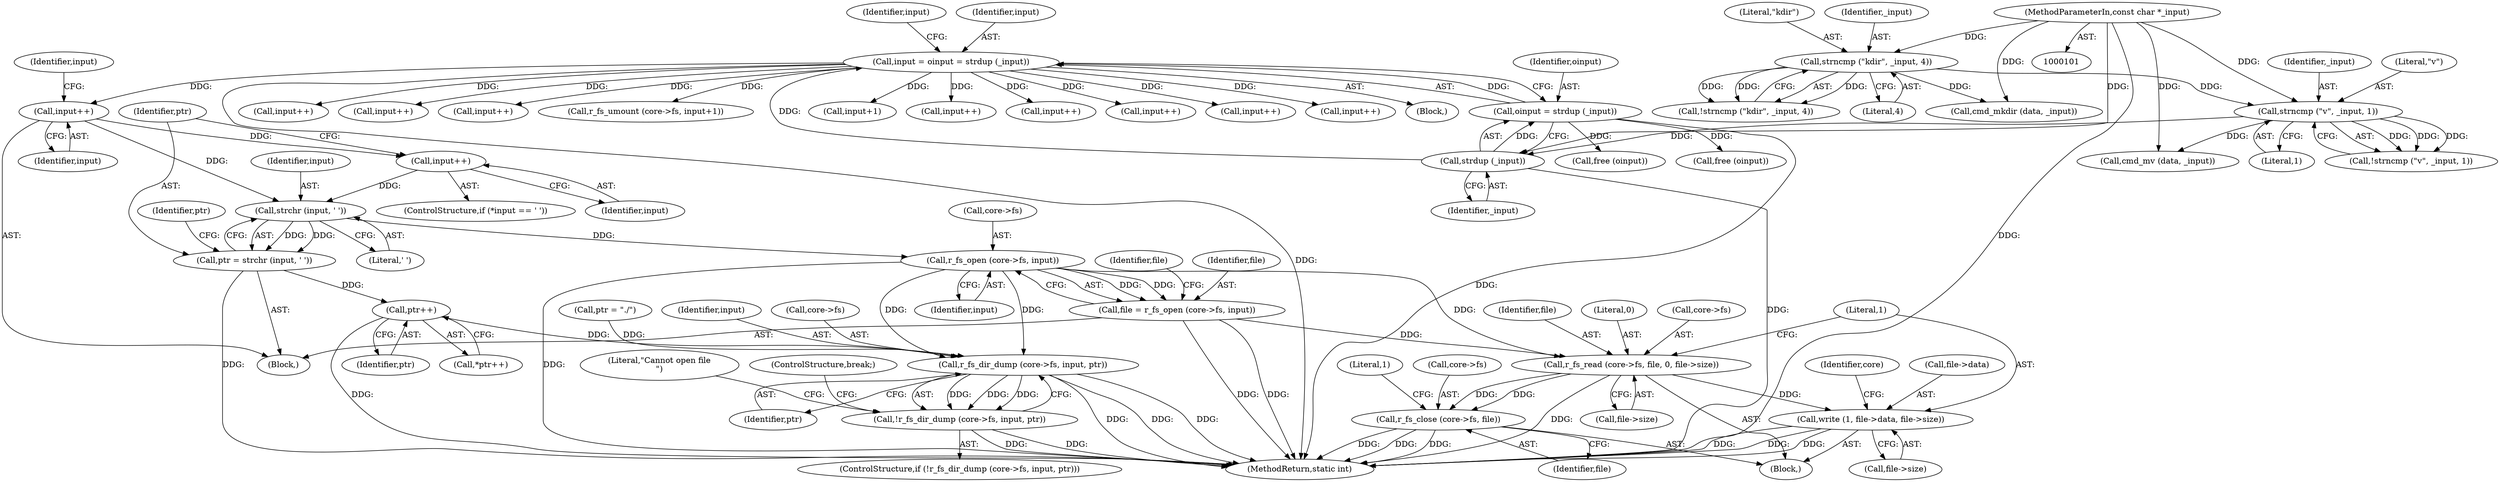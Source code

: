 digraph "0_radare2_65000a7fd9eea62359e6d6714f17b94a99a82edd@API" {
"1000469" [label="(Call,strchr (input, ' '))"];
"1000458" [label="(Call,input++)"];
"1000147" [label="(Call,input = oinput = strdup (_input))"];
"1000149" [label="(Call,oinput = strdup (_input))"];
"1000151" [label="(Call,strdup (_input))"];
"1000138" [label="(Call,strncmp (\"v\", _input, 1))"];
"1000127" [label="(Call,strncmp (\"kdir\", _input, 4))"];
"1000103" [label="(MethodParameterIn,const char *_input)"];
"1000465" [label="(Call,input++)"];
"1000467" [label="(Call,ptr = strchr (input, ' '))"];
"1000476" [label="(Call,ptr++)"];
"1000522" [label="(Call,r_fs_dir_dump (core->fs, input, ptr))"];
"1000521" [label="(Call,!r_fs_dir_dump (core->fs, input, ptr))"];
"1000485" [label="(Call,r_fs_open (core->fs, input))"];
"1000483" [label="(Call,file = r_fs_open (core->fs, input))"];
"1000493" [label="(Call,r_fs_read (core->fs, file, 0, file->size))"];
"1000502" [label="(Call,write (1, file->data, file->size))"];
"1000510" [label="(Call,r_fs_close (core->fs, file))"];
"1000493" [label="(Call,r_fs_read (core->fs, file, 0, file->size))"];
"1000133" [label="(Call,cmd_mkdir (data, _input))"];
"1000520" [label="(ControlStructure,if (!r_fs_dir_dump (core->fs, input, ptr)))"];
"1000465" [label="(Call,input++)"];
"1000526" [label="(Identifier,input)"];
"1000529" [label="(Literal,\"Cannot open file\n\")"];
"1000532" [label="(Call,input++)"];
"1000156" [label="(Block,)"];
"1000477" [label="(Identifier,ptr)"];
"1000137" [label="(Call,!strncmp (\"v\", _input, 1))"];
"1000128" [label="(Literal,\"kdir\")"];
"1000523" [label="(Call,core->fs)"];
"1000491" [label="(Identifier,file)"];
"1000476" [label="(Call,ptr++)"];
"1000499" [label="(Call,file->size)"];
"1000584" [label="(Call,input++)"];
"1000150" [label="(Identifier,oinput)"];
"1000469" [label="(Call,strchr (input, ' '))"];
"1000141" [label="(Literal,1)"];
"1000507" [label="(Call,file->size)"];
"1000463" [label="(Identifier,input)"];
"1000411" [label="(Call,input++)"];
"1000480" [label="(Call,ptr = \"./\")"];
"1000492" [label="(Block,)"];
"1000458" [label="(Call,input++)"];
"1000155" [label="(Identifier,input)"];
"1000253" [label="(Call,r_fs_umount (core->fs, input+1))"];
"1000152" [label="(Identifier,_input)"];
"1000484" [label="(Identifier,file)"];
"1000257" [label="(Call,input+1)"];
"1000514" [label="(Identifier,file)"];
"1000521" [label="(Call,!r_fs_dir_dump (core->fs, input, ptr))"];
"1000140" [label="(Identifier,_input)"];
"1000503" [label="(Literal,1)"];
"1000489" [label="(Identifier,input)"];
"1000344" [label="(Call,input++)"];
"1000129" [label="(Identifier,_input)"];
"1000485" [label="(Call,r_fs_open (core->fs, input))"];
"1000138" [label="(Call,strncmp (\"v\", _input, 1))"];
"1000127" [label="(Call,strncmp (\"kdir\", _input, 4))"];
"1000475" [label="(Call,*ptr++)"];
"1000126" [label="(Call,!strncmp (\"kdir\", _input, 4))"];
"1000144" [label="(Call,cmd_mv (data, _input))"];
"1000130" [label="(Literal,4)"];
"1000510" [label="(Call,r_fs_close (core->fs, file))"];
"1000468" [label="(Identifier,ptr)"];
"1000672" [label="(Call,free (oinput))"];
"1000498" [label="(Literal,0)"];
"1000466" [label="(Identifier,input)"];
"1000516" [label="(Literal,1)"];
"1000103" [label="(MethodParameterIn,const char *_input)"];
"1000639" [label="(Call,free (oinput))"];
"1000676" [label="(MethodReturn,static int)"];
"1000139" [label="(Literal,\"v\")"];
"1000473" [label="(Identifier,ptr)"];
"1000522" [label="(Call,r_fs_dir_dump (core->fs, input, ptr))"];
"1000483" [label="(Call,file = r_fs_open (core->fs, input))"];
"1000158" [label="(Call,input++)"];
"1000494" [label="(Call,core->fs)"];
"1000497" [label="(Identifier,file)"];
"1000148" [label="(Identifier,input)"];
"1000502" [label="(Call,write (1, file->data, file->size))"];
"1000149" [label="(Call,oinput = strdup (_input))"];
"1000530" [label="(ControlStructure,break;)"];
"1000504" [label="(Call,file->data)"];
"1000543" [label="(Call,input++)"];
"1000511" [label="(Call,core->fs)"];
"1000467" [label="(Call,ptr = strchr (input, ' '))"];
"1000470" [label="(Identifier,input)"];
"1000147" [label="(Call,input = oinput = strdup (_input))"];
"1000307" [label="(Call,input++)"];
"1000486" [label="(Call,core->fs)"];
"1000471" [label="(Literal,' ')"];
"1000643" [label="(Call,input++)"];
"1000104" [label="(Block,)"];
"1000512" [label="(Identifier,core)"];
"1000151" [label="(Call,strdup (_input))"];
"1000459" [label="(Identifier,input)"];
"1000527" [label="(Identifier,ptr)"];
"1000460" [label="(ControlStructure,if (*input == ' '))"];
"1000469" -> "1000467"  [label="AST: "];
"1000469" -> "1000471"  [label="CFG: "];
"1000470" -> "1000469"  [label="AST: "];
"1000471" -> "1000469"  [label="AST: "];
"1000467" -> "1000469"  [label="CFG: "];
"1000469" -> "1000467"  [label="DDG: "];
"1000469" -> "1000467"  [label="DDG: "];
"1000458" -> "1000469"  [label="DDG: "];
"1000465" -> "1000469"  [label="DDG: "];
"1000469" -> "1000485"  [label="DDG: "];
"1000458" -> "1000156"  [label="AST: "];
"1000458" -> "1000459"  [label="CFG: "];
"1000459" -> "1000458"  [label="AST: "];
"1000463" -> "1000458"  [label="CFG: "];
"1000147" -> "1000458"  [label="DDG: "];
"1000458" -> "1000465"  [label="DDG: "];
"1000147" -> "1000104"  [label="AST: "];
"1000147" -> "1000149"  [label="CFG: "];
"1000148" -> "1000147"  [label="AST: "];
"1000149" -> "1000147"  [label="AST: "];
"1000155" -> "1000147"  [label="CFG: "];
"1000147" -> "1000676"  [label="DDG: "];
"1000149" -> "1000147"  [label="DDG: "];
"1000151" -> "1000147"  [label="DDG: "];
"1000147" -> "1000158"  [label="DDG: "];
"1000147" -> "1000253"  [label="DDG: "];
"1000147" -> "1000257"  [label="DDG: "];
"1000147" -> "1000307"  [label="DDG: "];
"1000147" -> "1000344"  [label="DDG: "];
"1000147" -> "1000411"  [label="DDG: "];
"1000147" -> "1000532"  [label="DDG: "];
"1000147" -> "1000543"  [label="DDG: "];
"1000147" -> "1000584"  [label="DDG: "];
"1000147" -> "1000643"  [label="DDG: "];
"1000149" -> "1000151"  [label="CFG: "];
"1000150" -> "1000149"  [label="AST: "];
"1000151" -> "1000149"  [label="AST: "];
"1000149" -> "1000676"  [label="DDG: "];
"1000151" -> "1000149"  [label="DDG: "];
"1000149" -> "1000639"  [label="DDG: "];
"1000149" -> "1000672"  [label="DDG: "];
"1000151" -> "1000152"  [label="CFG: "];
"1000152" -> "1000151"  [label="AST: "];
"1000151" -> "1000676"  [label="DDG: "];
"1000138" -> "1000151"  [label="DDG: "];
"1000103" -> "1000151"  [label="DDG: "];
"1000138" -> "1000137"  [label="AST: "];
"1000138" -> "1000141"  [label="CFG: "];
"1000139" -> "1000138"  [label="AST: "];
"1000140" -> "1000138"  [label="AST: "];
"1000141" -> "1000138"  [label="AST: "];
"1000137" -> "1000138"  [label="CFG: "];
"1000138" -> "1000137"  [label="DDG: "];
"1000138" -> "1000137"  [label="DDG: "];
"1000138" -> "1000137"  [label="DDG: "];
"1000127" -> "1000138"  [label="DDG: "];
"1000103" -> "1000138"  [label="DDG: "];
"1000138" -> "1000144"  [label="DDG: "];
"1000127" -> "1000126"  [label="AST: "];
"1000127" -> "1000130"  [label="CFG: "];
"1000128" -> "1000127"  [label="AST: "];
"1000129" -> "1000127"  [label="AST: "];
"1000130" -> "1000127"  [label="AST: "];
"1000126" -> "1000127"  [label="CFG: "];
"1000127" -> "1000126"  [label="DDG: "];
"1000127" -> "1000126"  [label="DDG: "];
"1000127" -> "1000126"  [label="DDG: "];
"1000103" -> "1000127"  [label="DDG: "];
"1000127" -> "1000133"  [label="DDG: "];
"1000103" -> "1000101"  [label="AST: "];
"1000103" -> "1000676"  [label="DDG: "];
"1000103" -> "1000133"  [label="DDG: "];
"1000103" -> "1000144"  [label="DDG: "];
"1000465" -> "1000460"  [label="AST: "];
"1000465" -> "1000466"  [label="CFG: "];
"1000466" -> "1000465"  [label="AST: "];
"1000468" -> "1000465"  [label="CFG: "];
"1000467" -> "1000156"  [label="AST: "];
"1000468" -> "1000467"  [label="AST: "];
"1000473" -> "1000467"  [label="CFG: "];
"1000467" -> "1000676"  [label="DDG: "];
"1000467" -> "1000476"  [label="DDG: "];
"1000476" -> "1000475"  [label="AST: "];
"1000476" -> "1000477"  [label="CFG: "];
"1000477" -> "1000476"  [label="AST: "];
"1000475" -> "1000476"  [label="CFG: "];
"1000476" -> "1000676"  [label="DDG: "];
"1000476" -> "1000522"  [label="DDG: "];
"1000522" -> "1000521"  [label="AST: "];
"1000522" -> "1000527"  [label="CFG: "];
"1000523" -> "1000522"  [label="AST: "];
"1000526" -> "1000522"  [label="AST: "];
"1000527" -> "1000522"  [label="AST: "];
"1000521" -> "1000522"  [label="CFG: "];
"1000522" -> "1000676"  [label="DDG: "];
"1000522" -> "1000676"  [label="DDG: "];
"1000522" -> "1000676"  [label="DDG: "];
"1000522" -> "1000521"  [label="DDG: "];
"1000522" -> "1000521"  [label="DDG: "];
"1000522" -> "1000521"  [label="DDG: "];
"1000485" -> "1000522"  [label="DDG: "];
"1000485" -> "1000522"  [label="DDG: "];
"1000480" -> "1000522"  [label="DDG: "];
"1000521" -> "1000520"  [label="AST: "];
"1000529" -> "1000521"  [label="CFG: "];
"1000530" -> "1000521"  [label="CFG: "];
"1000521" -> "1000676"  [label="DDG: "];
"1000521" -> "1000676"  [label="DDG: "];
"1000485" -> "1000483"  [label="AST: "];
"1000485" -> "1000489"  [label="CFG: "];
"1000486" -> "1000485"  [label="AST: "];
"1000489" -> "1000485"  [label="AST: "];
"1000483" -> "1000485"  [label="CFG: "];
"1000485" -> "1000676"  [label="DDG: "];
"1000485" -> "1000483"  [label="DDG: "];
"1000485" -> "1000483"  [label="DDG: "];
"1000485" -> "1000493"  [label="DDG: "];
"1000483" -> "1000156"  [label="AST: "];
"1000484" -> "1000483"  [label="AST: "];
"1000491" -> "1000483"  [label="CFG: "];
"1000483" -> "1000676"  [label="DDG: "];
"1000483" -> "1000676"  [label="DDG: "];
"1000483" -> "1000493"  [label="DDG: "];
"1000493" -> "1000492"  [label="AST: "];
"1000493" -> "1000499"  [label="CFG: "];
"1000494" -> "1000493"  [label="AST: "];
"1000497" -> "1000493"  [label="AST: "];
"1000498" -> "1000493"  [label="AST: "];
"1000499" -> "1000493"  [label="AST: "];
"1000503" -> "1000493"  [label="CFG: "];
"1000493" -> "1000676"  [label="DDG: "];
"1000493" -> "1000502"  [label="DDG: "];
"1000493" -> "1000510"  [label="DDG: "];
"1000493" -> "1000510"  [label="DDG: "];
"1000502" -> "1000492"  [label="AST: "];
"1000502" -> "1000507"  [label="CFG: "];
"1000503" -> "1000502"  [label="AST: "];
"1000504" -> "1000502"  [label="AST: "];
"1000507" -> "1000502"  [label="AST: "];
"1000512" -> "1000502"  [label="CFG: "];
"1000502" -> "1000676"  [label="DDG: "];
"1000502" -> "1000676"  [label="DDG: "];
"1000502" -> "1000676"  [label="DDG: "];
"1000510" -> "1000492"  [label="AST: "];
"1000510" -> "1000514"  [label="CFG: "];
"1000511" -> "1000510"  [label="AST: "];
"1000514" -> "1000510"  [label="AST: "];
"1000516" -> "1000510"  [label="CFG: "];
"1000510" -> "1000676"  [label="DDG: "];
"1000510" -> "1000676"  [label="DDG: "];
"1000510" -> "1000676"  [label="DDG: "];
}
